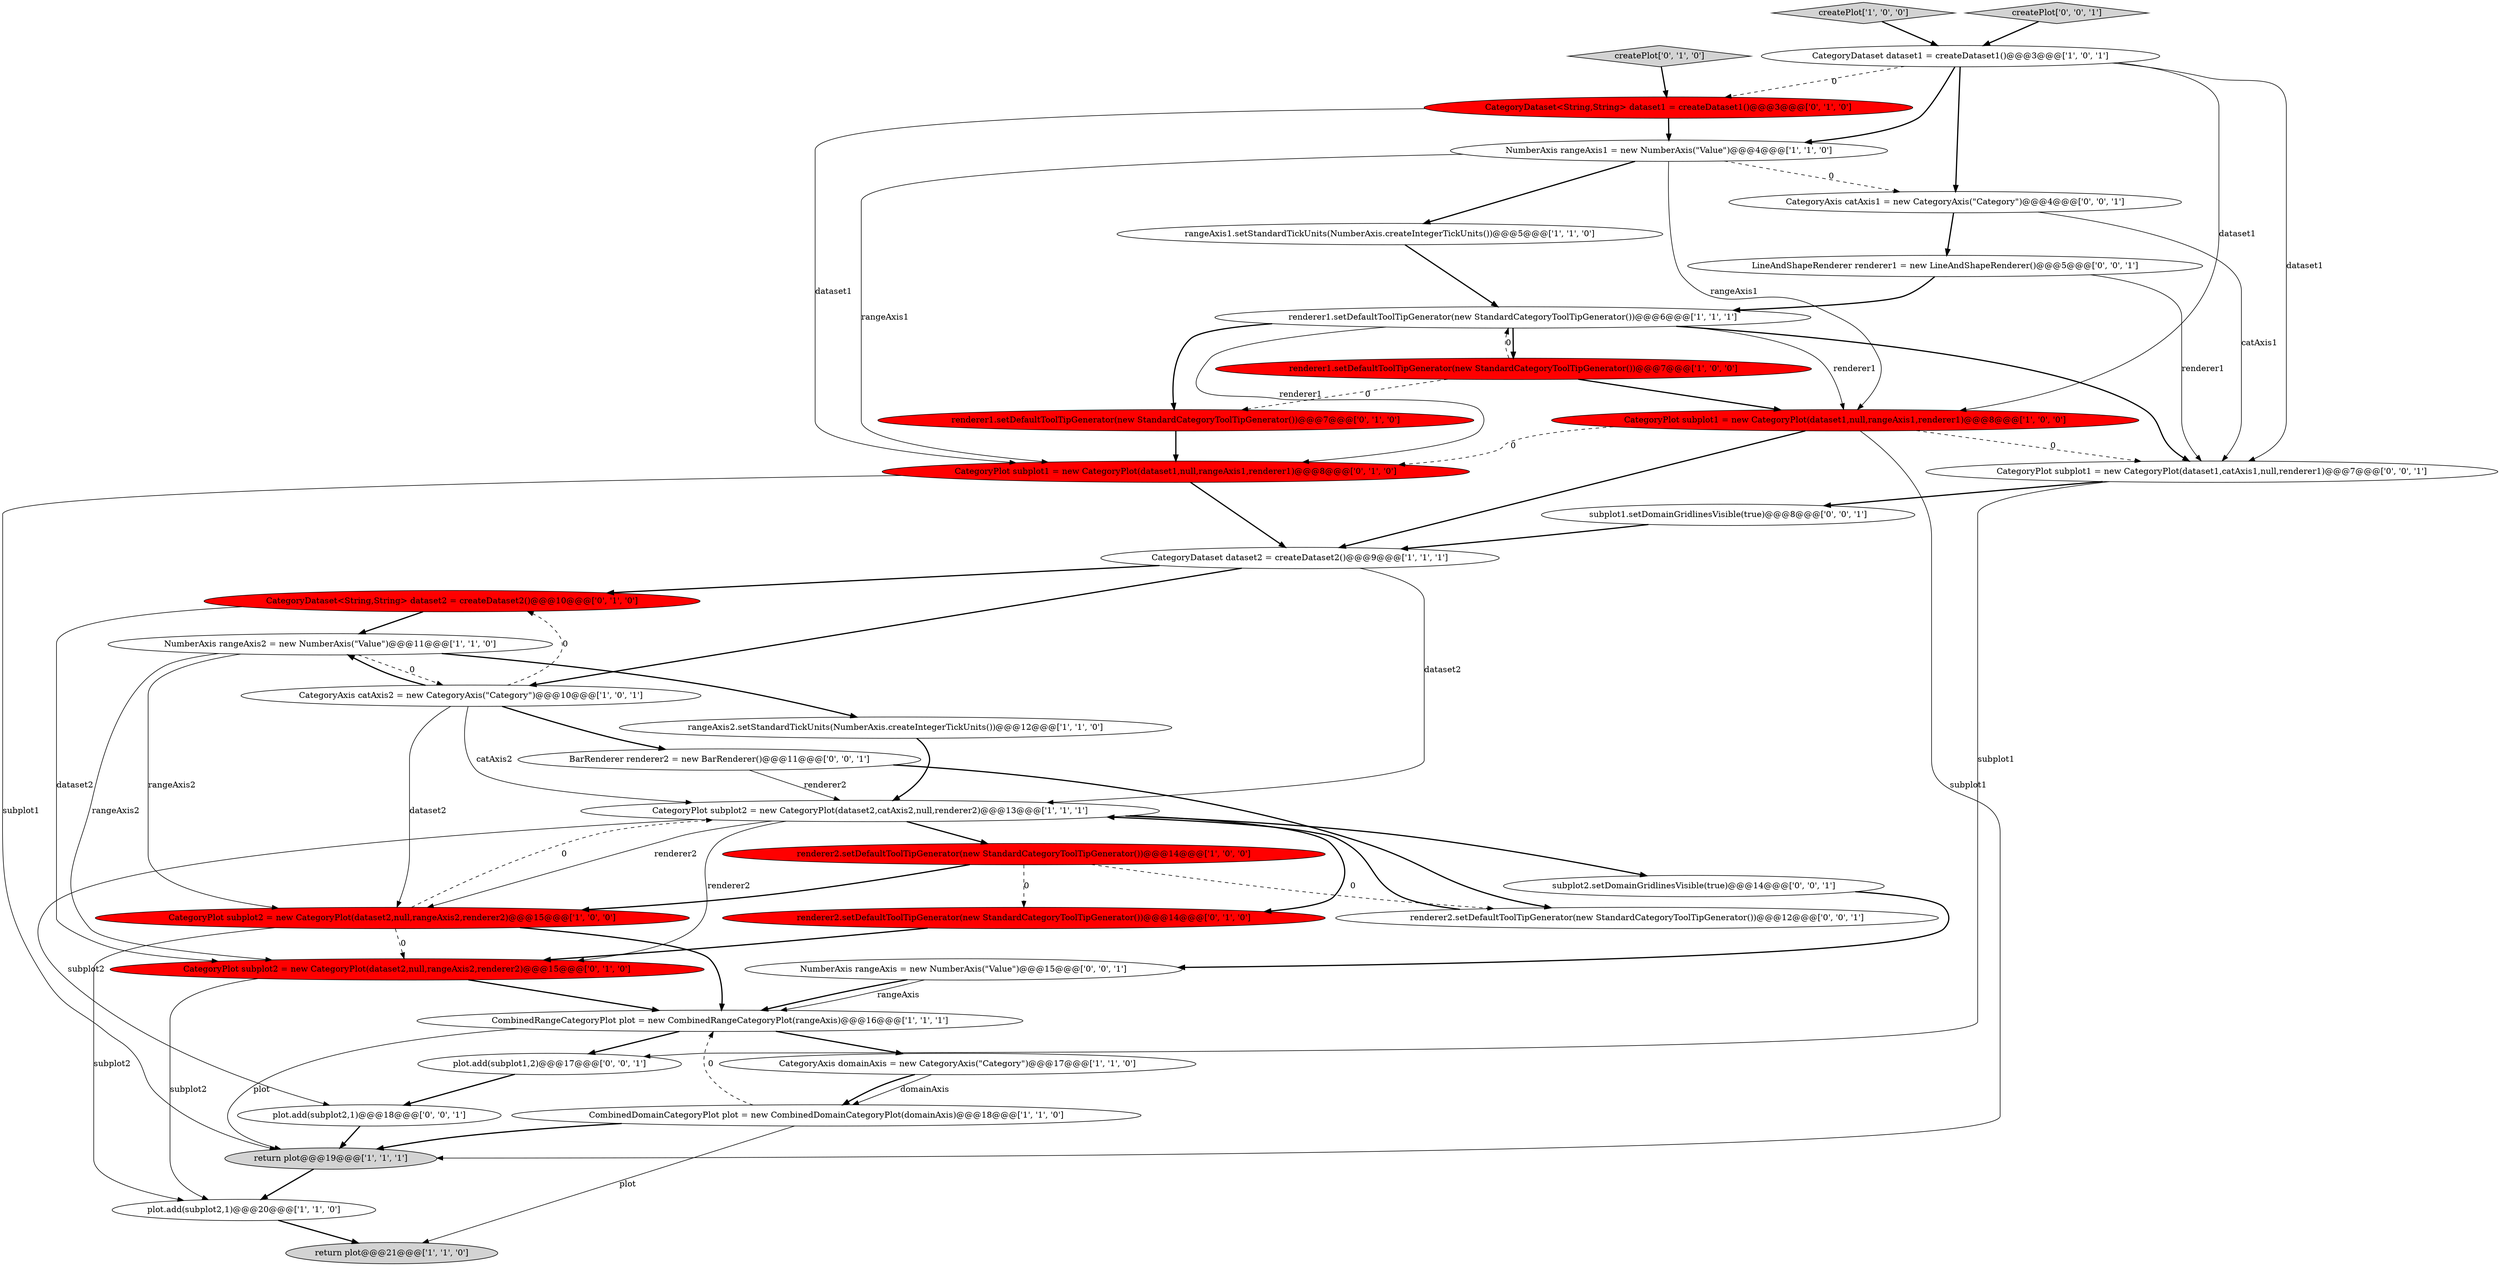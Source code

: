 digraph {
18 [style = filled, label = "NumberAxis rangeAxis1 = new NumberAxis(\"Value\")@@@4@@@['1', '1', '0']", fillcolor = white, shape = ellipse image = "AAA0AAABBB1BBB"];
4 [style = filled, label = "createPlot['1', '0', '0']", fillcolor = lightgray, shape = diamond image = "AAA0AAABBB1BBB"];
34 [style = filled, label = "BarRenderer renderer2 = new BarRenderer()@@@11@@@['0', '0', '1']", fillcolor = white, shape = ellipse image = "AAA0AAABBB3BBB"];
16 [style = filled, label = "CategoryPlot subplot2 = new CategoryPlot(dataset2,catAxis2,null,renderer2)@@@13@@@['1', '1', '1']", fillcolor = white, shape = ellipse image = "AAA0AAABBB1BBB"];
19 [style = filled, label = "renderer1.setDefaultToolTipGenerator(new StandardCategoryToolTipGenerator())@@@7@@@['1', '0', '0']", fillcolor = red, shape = ellipse image = "AAA1AAABBB1BBB"];
9 [style = filled, label = "renderer1.setDefaultToolTipGenerator(new StandardCategoryToolTipGenerator())@@@6@@@['1', '1', '1']", fillcolor = white, shape = ellipse image = "AAA0AAABBB1BBB"];
28 [style = filled, label = "plot.add(subplot2,1)@@@18@@@['0', '0', '1']", fillcolor = white, shape = ellipse image = "AAA0AAABBB3BBB"];
26 [style = filled, label = "CategoryDataset<String,String> dataset2 = createDataset2()@@@10@@@['0', '1', '0']", fillcolor = red, shape = ellipse image = "AAA1AAABBB2BBB"];
35 [style = filled, label = "CategoryAxis catAxis1 = new CategoryAxis(\"Category\")@@@4@@@['0', '0', '1']", fillcolor = white, shape = ellipse image = "AAA0AAABBB3BBB"];
8 [style = filled, label = "return plot@@@19@@@['1', '1', '1']", fillcolor = lightgray, shape = ellipse image = "AAA0AAABBB1BBB"];
3 [style = filled, label = "CategoryAxis catAxis2 = new CategoryAxis(\"Category\")@@@10@@@['1', '0', '1']", fillcolor = white, shape = ellipse image = "AAA0AAABBB1BBB"];
2 [style = filled, label = "CategoryPlot subplot1 = new CategoryPlot(dataset1,null,rangeAxis1,renderer1)@@@8@@@['1', '0', '0']", fillcolor = red, shape = ellipse image = "AAA1AAABBB1BBB"];
20 [style = filled, label = "renderer1.setDefaultToolTipGenerator(new StandardCategoryToolTipGenerator())@@@7@@@['0', '1', '0']", fillcolor = red, shape = ellipse image = "AAA1AAABBB2BBB"];
15 [style = filled, label = "CategoryDataset dataset1 = createDataset1()@@@3@@@['1', '0', '1']", fillcolor = white, shape = ellipse image = "AAA0AAABBB1BBB"];
37 [style = filled, label = "LineAndShapeRenderer renderer1 = new LineAndShapeRenderer()@@@5@@@['0', '0', '1']", fillcolor = white, shape = ellipse image = "AAA0AAABBB3BBB"];
23 [style = filled, label = "createPlot['0', '1', '0']", fillcolor = lightgray, shape = diamond image = "AAA0AAABBB2BBB"];
0 [style = filled, label = "rangeAxis1.setStandardTickUnits(NumberAxis.createIntegerTickUnits())@@@5@@@['1', '1', '0']", fillcolor = white, shape = ellipse image = "AAA0AAABBB1BBB"];
10 [style = filled, label = "renderer2.setDefaultToolTipGenerator(new StandardCategoryToolTipGenerator())@@@14@@@['1', '0', '0']", fillcolor = red, shape = ellipse image = "AAA1AAABBB1BBB"];
33 [style = filled, label = "subplot2.setDomainGridlinesVisible(true)@@@14@@@['0', '0', '1']", fillcolor = white, shape = ellipse image = "AAA0AAABBB3BBB"];
5 [style = filled, label = "return plot@@@21@@@['1', '1', '0']", fillcolor = lightgray, shape = ellipse image = "AAA0AAABBB1BBB"];
17 [style = filled, label = "CategoryPlot subplot2 = new CategoryPlot(dataset2,null,rangeAxis2,renderer2)@@@15@@@['1', '0', '0']", fillcolor = red, shape = ellipse image = "AAA1AAABBB1BBB"];
30 [style = filled, label = "subplot1.setDomainGridlinesVisible(true)@@@8@@@['0', '0', '1']", fillcolor = white, shape = ellipse image = "AAA0AAABBB3BBB"];
21 [style = filled, label = "CategoryPlot subplot2 = new CategoryPlot(dataset2,null,rangeAxis2,renderer2)@@@15@@@['0', '1', '0']", fillcolor = red, shape = ellipse image = "AAA1AAABBB2BBB"];
25 [style = filled, label = "CategoryPlot subplot1 = new CategoryPlot(dataset1,null,rangeAxis1,renderer1)@@@8@@@['0', '1', '0']", fillcolor = red, shape = ellipse image = "AAA1AAABBB2BBB"];
7 [style = filled, label = "CombinedDomainCategoryPlot plot = new CombinedDomainCategoryPlot(domainAxis)@@@18@@@['1', '1', '0']", fillcolor = white, shape = ellipse image = "AAA0AAABBB1BBB"];
12 [style = filled, label = "plot.add(subplot2,1)@@@20@@@['1', '1', '0']", fillcolor = white, shape = ellipse image = "AAA0AAABBB1BBB"];
22 [style = filled, label = "CategoryDataset<String,String> dataset1 = createDataset1()@@@3@@@['0', '1', '0']", fillcolor = red, shape = ellipse image = "AAA1AAABBB2BBB"];
13 [style = filled, label = "CategoryDataset dataset2 = createDataset2()@@@9@@@['1', '1', '1']", fillcolor = white, shape = ellipse image = "AAA0AAABBB1BBB"];
24 [style = filled, label = "renderer2.setDefaultToolTipGenerator(new StandardCategoryToolTipGenerator())@@@14@@@['0', '1', '0']", fillcolor = red, shape = ellipse image = "AAA1AAABBB2BBB"];
14 [style = filled, label = "NumberAxis rangeAxis2 = new NumberAxis(\"Value\")@@@11@@@['1', '1', '0']", fillcolor = white, shape = ellipse image = "AAA0AAABBB1BBB"];
27 [style = filled, label = "renderer2.setDefaultToolTipGenerator(new StandardCategoryToolTipGenerator())@@@12@@@['0', '0', '1']", fillcolor = white, shape = ellipse image = "AAA0AAABBB3BBB"];
29 [style = filled, label = "createPlot['0', '0', '1']", fillcolor = lightgray, shape = diamond image = "AAA0AAABBB3BBB"];
1 [style = filled, label = "CategoryAxis domainAxis = new CategoryAxis(\"Category\")@@@17@@@['1', '1', '0']", fillcolor = white, shape = ellipse image = "AAA0AAABBB1BBB"];
36 [style = filled, label = "NumberAxis rangeAxis = new NumberAxis(\"Value\")@@@15@@@['0', '0', '1']", fillcolor = white, shape = ellipse image = "AAA0AAABBB3BBB"];
6 [style = filled, label = "CombinedRangeCategoryPlot plot = new CombinedRangeCategoryPlot(rangeAxis)@@@16@@@['1', '1', '1']", fillcolor = white, shape = ellipse image = "AAA0AAABBB1BBB"];
31 [style = filled, label = "CategoryPlot subplot1 = new CategoryPlot(dataset1,catAxis1,null,renderer1)@@@7@@@['0', '0', '1']", fillcolor = white, shape = ellipse image = "AAA0AAABBB3BBB"];
32 [style = filled, label = "plot.add(subplot1,2)@@@17@@@['0', '0', '1']", fillcolor = white, shape = ellipse image = "AAA0AAABBB3BBB"];
11 [style = filled, label = "rangeAxis2.setStandardTickUnits(NumberAxis.createIntegerTickUnits())@@@12@@@['1', '1', '0']", fillcolor = white, shape = ellipse image = "AAA0AAABBB1BBB"];
29->15 [style = bold, label=""];
3->16 [style = solid, label="catAxis2"];
30->13 [style = bold, label=""];
17->16 [style = dashed, label="0"];
12->5 [style = bold, label=""];
13->16 [style = solid, label="dataset2"];
14->3 [style = dashed, label="0"];
4->15 [style = bold, label=""];
10->17 [style = bold, label=""];
10->27 [style = dashed, label="0"];
7->8 [style = bold, label=""];
1->7 [style = solid, label="domainAxis"];
15->22 [style = dashed, label="0"];
37->9 [style = bold, label=""];
3->34 [style = bold, label=""];
23->22 [style = bold, label=""];
24->21 [style = bold, label=""];
35->37 [style = bold, label=""];
31->30 [style = bold, label=""];
14->11 [style = bold, label=""];
10->24 [style = dashed, label="0"];
18->0 [style = bold, label=""];
6->32 [style = bold, label=""];
36->6 [style = bold, label=""];
11->16 [style = bold, label=""];
14->17 [style = solid, label="rangeAxis2"];
6->8 [style = solid, label="plot"];
26->14 [style = bold, label=""];
16->28 [style = solid, label="subplot2"];
9->2 [style = solid, label="renderer1"];
19->2 [style = bold, label=""];
15->2 [style = solid, label="dataset1"];
27->16 [style = bold, label=""];
20->25 [style = bold, label=""];
15->35 [style = bold, label=""];
37->31 [style = solid, label="renderer1"];
22->18 [style = bold, label=""];
16->33 [style = bold, label=""];
33->36 [style = bold, label=""];
7->5 [style = solid, label="plot"];
2->8 [style = solid, label="subplot1"];
3->26 [style = dashed, label="0"];
17->6 [style = bold, label=""];
16->21 [style = solid, label="renderer2"];
9->31 [style = bold, label=""];
16->24 [style = bold, label=""];
25->8 [style = solid, label="subplot1"];
9->25 [style = solid, label="renderer1"];
9->20 [style = bold, label=""];
31->32 [style = solid, label="subplot1"];
1->7 [style = bold, label=""];
22->25 [style = solid, label="dataset1"];
6->1 [style = bold, label=""];
13->26 [style = bold, label=""];
28->8 [style = bold, label=""];
18->2 [style = solid, label="rangeAxis1"];
2->25 [style = dashed, label="0"];
15->31 [style = solid, label="dataset1"];
9->19 [style = bold, label=""];
34->16 [style = solid, label="renderer2"];
16->17 [style = solid, label="renderer2"];
14->21 [style = solid, label="rangeAxis2"];
35->31 [style = solid, label="catAxis1"];
8->12 [style = bold, label=""];
0->9 [style = bold, label=""];
21->6 [style = bold, label=""];
16->10 [style = bold, label=""];
25->13 [style = bold, label=""];
19->20 [style = dashed, label="0"];
3->14 [style = bold, label=""];
19->9 [style = dashed, label="0"];
3->17 [style = solid, label="dataset2"];
26->21 [style = solid, label="dataset2"];
17->21 [style = dashed, label="0"];
15->18 [style = bold, label=""];
18->35 [style = dashed, label="0"];
17->12 [style = solid, label="subplot2"];
2->31 [style = dashed, label="0"];
2->13 [style = bold, label=""];
7->6 [style = dashed, label="0"];
13->3 [style = bold, label=""];
21->12 [style = solid, label="subplot2"];
36->6 [style = solid, label="rangeAxis"];
18->25 [style = solid, label="rangeAxis1"];
32->28 [style = bold, label=""];
34->27 [style = bold, label=""];
}
